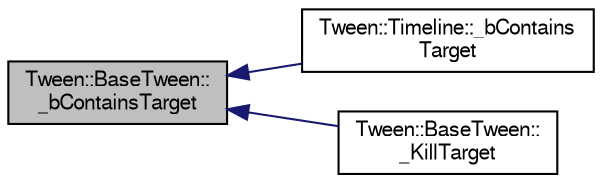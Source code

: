 digraph "Tween::BaseTween::_bContainsTarget"
{
  bgcolor="transparent";
  edge [fontname="FreeSans",fontsize="10",labelfontname="FreeSans",labelfontsize="10"];
  node [fontname="FreeSans",fontsize="10",shape=record];
  rankdir="LR";
  Node1 [label="Tween::BaseTween::\l_bContainsTarget",height=0.2,width=0.4,color="black", fillcolor="grey75", style="filled" fontcolor="black"];
  Node1 -> Node2 [dir="back",color="midnightblue",fontsize="10",style="solid",fontname="FreeSans"];
  Node2 [label="Tween::Timeline::_bContains\lTarget",height=0.2,width=0.4,color="black",URL="$classTween_1_1Timeline.html#a67df9e7dc8c856eb95e881734f6595a5"];
  Node1 -> Node3 [dir="back",color="midnightblue",fontsize="10",style="solid",fontname="FreeSans"];
  Node3 [label="Tween::BaseTween::\l_KillTarget",height=0.2,width=0.4,color="black",URL="$classTween_1_1BaseTween.html#a7de013a07e47e27f61e6d6d2a096934e"];
}
